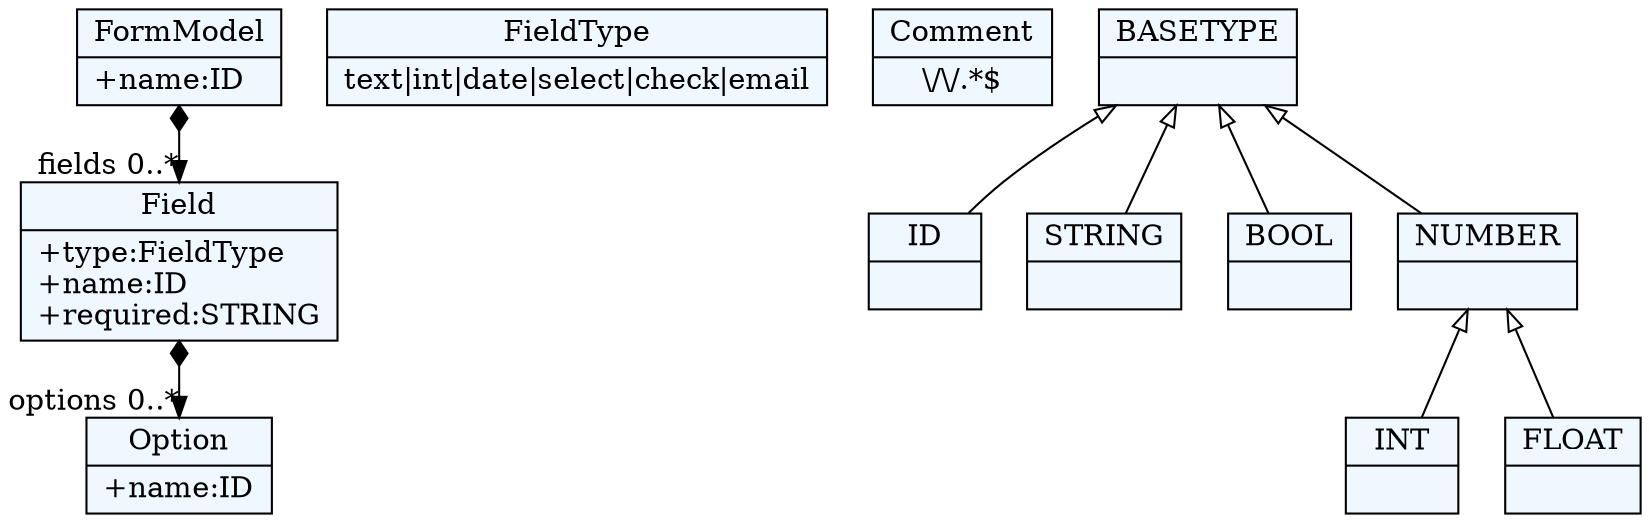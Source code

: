 
    digraph xtext {
    fontname = "Bitstream Vera Sans"
    fontsize = 8
    node[
        shape=record,
        style=filled,
        fillcolor=aliceblue
    ]
    nodesep = 0.3
    edge[dir=black,arrowtail=empty]


140424187981240 -> 140424187983096[arrowtail=diamond, dir=both, headlabel="fields 0..*"]
140424187981240[ label="{FormModel|+name:ID\l}"]

140424187983096 -> 140424187984952[arrowtail=diamond, dir=both, headlabel="options 0..*"]
140424187983096[ label="{Field|+type:FieldType\l+name:ID\l+required:STRING\l}"]

140424187984952[ label="{Option|+name:ID\l}"]

140424187986808[ label="{FieldType|text\|int\|date\|select\|check\|email}"]

140424187989240[ label="{Comment|\\/\\/.*$}"]

140424188596072[ label="{ID|}"]

140424188621912[ label="{STRING|}"]

140424188623768[ label="{BOOL|}"]

140424188626424[ label="{INT|}"]

140424188687752[ label="{FLOAT|}"]

140424188689608[ label="{NUMBER|}"]
140424188689608 -> 140424188687752 [dir=back]
140424188689608 -> 140424188626424 [dir=back]

140424188691464[ label="{BASETYPE|}"]
140424188691464 -> 140424188689608 [dir=back]
140424188691464 -> 140424188623768 [dir=back]
140424188691464 -> 140424188596072 [dir=back]
140424188691464 -> 140424188621912 [dir=back]


}

